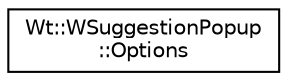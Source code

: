 digraph "Graphical Class Hierarchy"
{
 // LATEX_PDF_SIZE
  edge [fontname="Helvetica",fontsize="10",labelfontname="Helvetica",labelfontsize="10"];
  node [fontname="Helvetica",fontsize="10",shape=record];
  rankdir="LR";
  Node0 [label="Wt::WSuggestionPopup\l::Options",height=0.2,width=0.4,color="black", fillcolor="white", style="filled",URL="$structWt_1_1WSuggestionPopup_1_1Options.html",tooltip="A configuration object to generate a matcher and replacer JavaScript function."];
}
